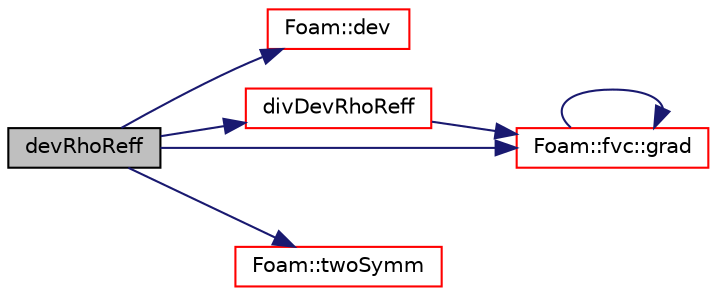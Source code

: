 digraph "devRhoReff"
{
  bgcolor="transparent";
  edge [fontname="Helvetica",fontsize="10",labelfontname="Helvetica",labelfontsize="10"];
  node [fontname="Helvetica",fontsize="10",shape=record];
  rankdir="LR";
  Node1 [label="devRhoReff",height=0.2,width=0.4,color="black", fillcolor="grey75", style="filled", fontcolor="black"];
  Node1 -> Node2 [color="midnightblue",fontsize="10",style="solid",fontname="Helvetica"];
  Node2 [label="Foam::dev",height=0.2,width=0.4,color="red",URL="$a10974.html#a042ede1d98e91923a7cc5e14e9f86854"];
  Node1 -> Node3 [color="midnightblue",fontsize="10",style="solid",fontname="Helvetica"];
  Node3 [label="divDevRhoReff",height=0.2,width=0.4,color="red",URL="$a02239.html#acc389cc45eb481c08fc9fdbe24edd0da",tooltip="Return the source term for the momentum equation. "];
  Node3 -> Node4 [color="midnightblue",fontsize="10",style="solid",fontname="Helvetica"];
  Node4 [label="Foam::fvc::grad",height=0.2,width=0.4,color="red",URL="$a11009.html#a7c00ec90ecc15ed3005255e42c52827a"];
  Node4 -> Node4 [color="midnightblue",fontsize="10",style="solid",fontname="Helvetica"];
  Node1 -> Node4 [color="midnightblue",fontsize="10",style="solid",fontname="Helvetica"];
  Node1 -> Node5 [color="midnightblue",fontsize="10",style="solid",fontname="Helvetica"];
  Node5 [label="Foam::twoSymm",height=0.2,width=0.4,color="red",URL="$a10974.html#a446550beb700669a32e76d9b87d5e043"];
}
